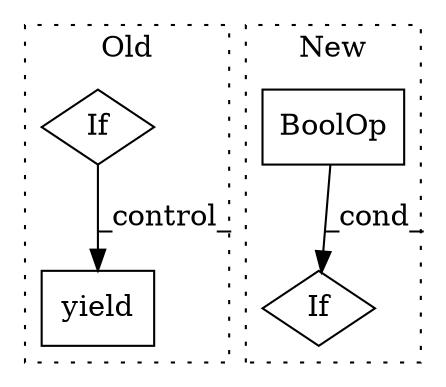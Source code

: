 digraph G {
subgraph cluster0 {
1 [label="yield" a="105" s="1197" l="6" shape="box"];
4 [label="If" a="96" s="1105" l="3" shape="diamond"];
label = "Old";
style="dotted";
}
subgraph cluster1 {
2 [label="BoolOp" a="72" s="1786" l="22" shape="box"];
3 [label="If" a="96" s="1783" l="3" shape="diamond"];
label = "New";
style="dotted";
}
2 -> 3 [label="_cond_"];
4 -> 1 [label="_control_"];
}